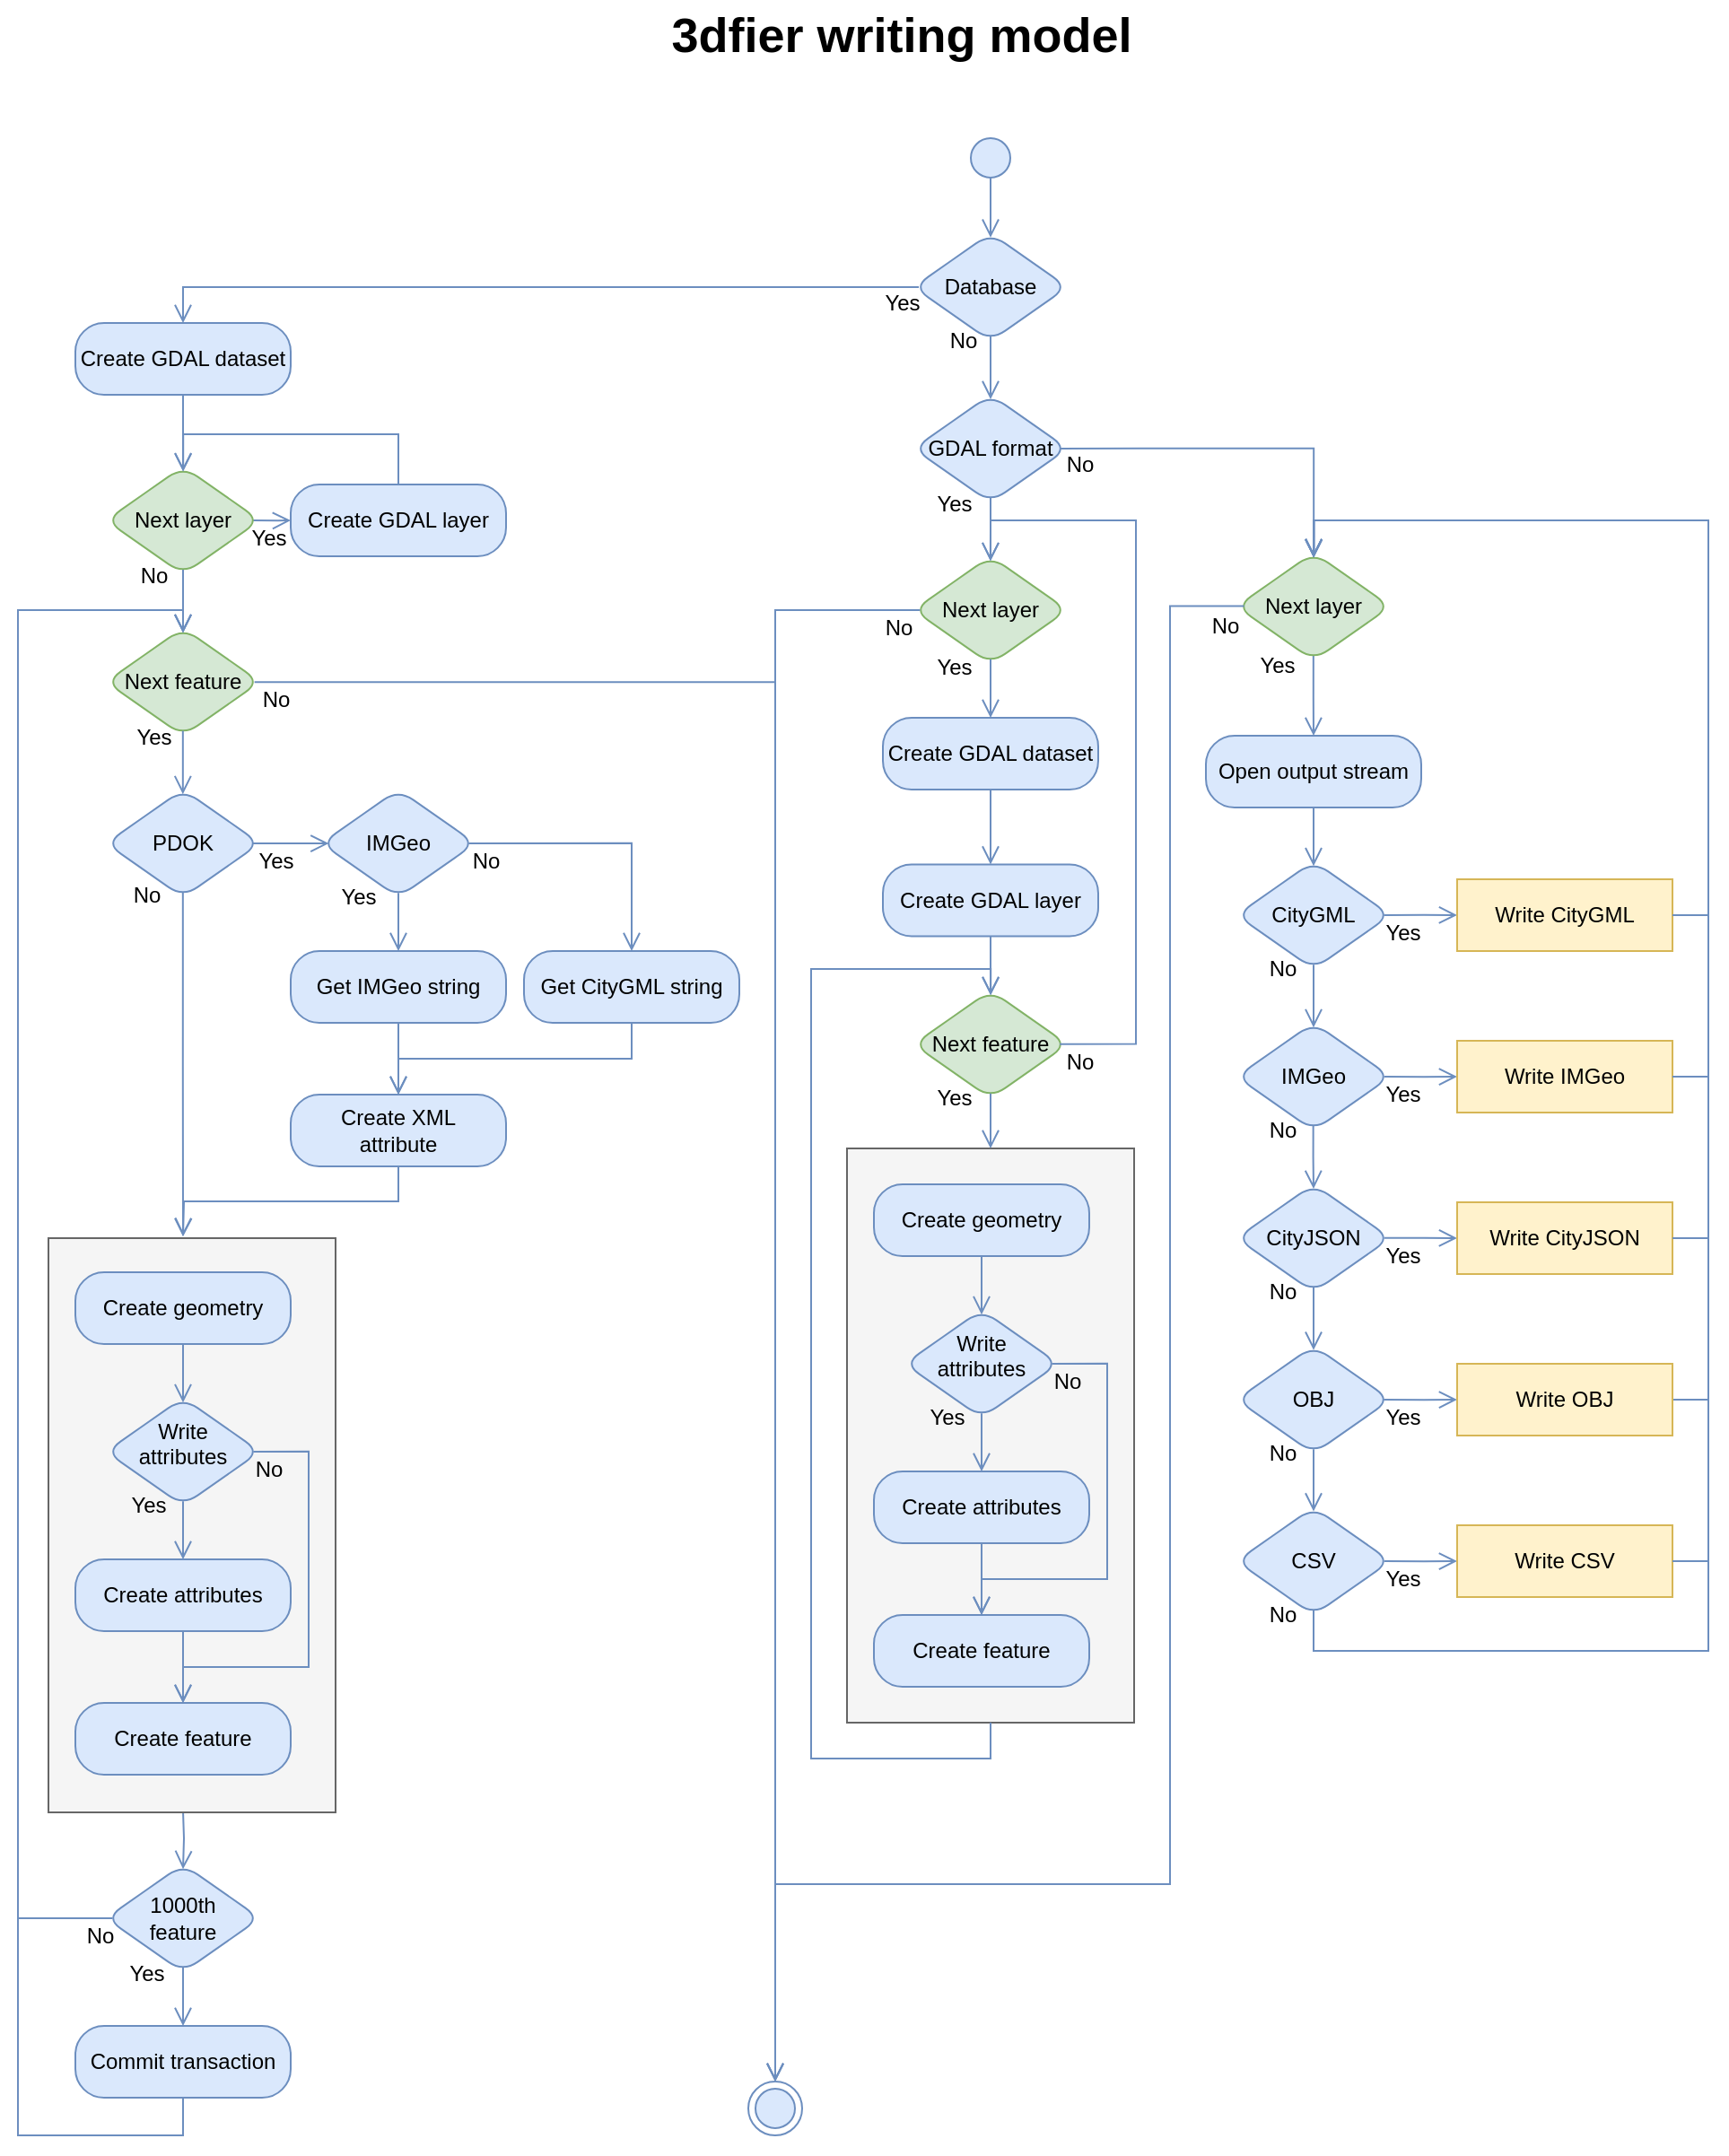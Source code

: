 <mxfile version="12.6.5" type="device"><diagram id="SlvEKLJ4SIaSyPUwSexk" name="Page-1"><mxGraphModel dx="1422" dy="822" grid="1" gridSize="10" guides="1" tooltips="1" connect="1" arrows="1" fold="1" page="1" pageScale="1" pageWidth="850" pageHeight="1100" math="0" shadow="0"><root><mxCell id="0"/><mxCell id="1" parent="0"/><mxCell id="UIED0F15YRQl4tBOvIVr-1" value="3dfier writing model" style="text;strokeColor=none;fillColor=none;html=1;fontSize=27;fontStyle=1;verticalAlign=middle;align=center;rounded=0;shadow=0;" parent="1" vertex="1"><mxGeometry x="350" width="319" height="40" as="geometry"/></mxCell><mxCell id="UIED0F15YRQl4tBOvIVr-2" value="" style="ellipse;html=1;shape=startState;fillColor=#dae8fc;strokeColor=#6c8ebf;shadow=0;" parent="1" vertex="1"><mxGeometry x="545" y="73" width="30" height="30" as="geometry"/></mxCell><mxCell id="UIED0F15YRQl4tBOvIVr-3" value="" style="edgeStyle=orthogonalEdgeStyle;html=1;verticalAlign=bottom;endArrow=open;endSize=8;strokeColor=#6c8ebf;fillColor=#dae8fc;shadow=0;exitX=0.5;exitY=0.875;exitDx=0;exitDy=0;rounded=0;exitPerimeter=0;entryX=0.5;entryY=0.04;entryDx=0;entryDy=0;entryPerimeter=0;" parent="1" source="UIED0F15YRQl4tBOvIVr-2" target="UIED0F15YRQl4tBOvIVr-17" edge="1"><mxGeometry relative="1" as="geometry"><mxPoint x="475" y="130" as="targetPoint"/><mxPoint x="560" y="127" as="sourcePoint"/></mxGeometry></mxCell><mxCell id="UIED0F15YRQl4tBOvIVr-4" value="Open output stream" style="rounded=1;whiteSpace=wrap;html=1;arcSize=40;fillColor=#dae8fc;strokeColor=#6c8ebf;shadow=0;" parent="1" vertex="1"><mxGeometry x="680" y="410" width="120" height="40" as="geometry"/></mxCell><mxCell id="UIED0F15YRQl4tBOvIVr-9" value="GDAL format" style="rhombus;whiteSpace=wrap;html=1;fillColor=#dae8fc;strokeColor=#6c8ebf;rounded=1;shadow=0;strokeWidth=1;perimeterSpacing=0;" parent="1" vertex="1"><mxGeometry x="517" y="220" width="86" height="60" as="geometry"/></mxCell><mxCell id="UIED0F15YRQl4tBOvIVr-10" value="No" style="text;html=1;strokeColor=none;fillColor=none;align=center;verticalAlign=middle;whiteSpace=wrap;rounded=0;" parent="1" vertex="1"><mxGeometry x="590.0" y="249.0" width="40" height="20" as="geometry"/></mxCell><mxCell id="UIED0F15YRQl4tBOvIVr-11" value="Yes" style="text;html=1;strokeColor=none;fillColor=none;align=center;verticalAlign=middle;whiteSpace=wrap;rounded=0;" parent="1" vertex="1"><mxGeometry x="520.0" y="271.0" width="40" height="20" as="geometry"/></mxCell><mxCell id="UIED0F15YRQl4tBOvIVr-12" value="" style="edgeStyle=orthogonalEdgeStyle;html=1;verticalAlign=bottom;endArrow=open;endSize=8;strokeColor=#6c8ebf;fillColor=#dae8fc;shadow=0;exitX=0.499;exitY=0.952;exitDx=0;exitDy=0;rounded=0;exitPerimeter=0;entryX=0.5;entryY=0;entryDx=0;entryDy=0;" parent="1" source="UIED0F15YRQl4tBOvIVr-22" target="UIED0F15YRQl4tBOvIVr-4" edge="1"><mxGeometry relative="1" as="geometry"><mxPoint x="740" y="300" as="targetPoint"/><mxPoint x="740.172" y="267.56" as="sourcePoint"/></mxGeometry></mxCell><mxCell id="UIED0F15YRQl4tBOvIVr-17" value="Database" style="rhombus;whiteSpace=wrap;html=1;fillColor=#dae8fc;strokeColor=#6c8ebf;rounded=1;shadow=0;strokeWidth=1;perimeterSpacing=0;" parent="1" vertex="1"><mxGeometry x="517" y="130" width="86" height="60" as="geometry"/></mxCell><mxCell id="UIED0F15YRQl4tBOvIVr-18" value="No" style="text;html=1;strokeColor=none;fillColor=none;align=center;verticalAlign=middle;whiteSpace=wrap;rounded=0;" parent="1" vertex="1"><mxGeometry x="525.05" y="180.0" width="40" height="20" as="geometry"/></mxCell><mxCell id="UIED0F15YRQl4tBOvIVr-19" value="Yes" style="text;html=1;strokeColor=none;fillColor=none;align=center;verticalAlign=middle;whiteSpace=wrap;rounded=0;" parent="1" vertex="1"><mxGeometry x="491.0" y="159.0" width="40" height="20" as="geometry"/></mxCell><mxCell id="UIED0F15YRQl4tBOvIVr-21" value="" style="edgeStyle=orthogonalEdgeStyle;html=1;verticalAlign=bottom;endArrow=open;endSize=8;strokeColor=#6c8ebf;fillColor=#dae8fc;shadow=0;entryX=0.5;entryY=0.042;entryDx=0;entryDy=0;exitX=0.5;exitY=0.954;exitDx=0;exitDy=0;rounded=0;entryPerimeter=0;exitPerimeter=0;" parent="1" source="UIED0F15YRQl4tBOvIVr-17" target="UIED0F15YRQl4tBOvIVr-9" edge="1"><mxGeometry relative="1" as="geometry"><mxPoint x="954.57" y="199.83" as="targetPoint"/><mxPoint x="915.002" y="199.83" as="sourcePoint"/><Array as="points"/></mxGeometry></mxCell><mxCell id="UIED0F15YRQl4tBOvIVr-22" value="Next layer" style="rhombus;whiteSpace=wrap;html=1;fillColor=#d5e8d4;strokeColor=#82b366;rounded=1;shadow=0;strokeWidth=1;perimeterSpacing=0;" parent="1" vertex="1"><mxGeometry x="697" y="308.0" width="86" height="60" as="geometry"/></mxCell><mxCell id="UIED0F15YRQl4tBOvIVr-23" value="No" style="text;html=1;strokeColor=none;fillColor=none;align=center;verticalAlign=middle;whiteSpace=wrap;rounded=0;" parent="1" vertex="1"><mxGeometry x="671.0" y="339.0" width="40" height="20" as="geometry"/></mxCell><mxCell id="UIED0F15YRQl4tBOvIVr-24" value="Yes" style="text;html=1;strokeColor=none;fillColor=none;align=center;verticalAlign=middle;whiteSpace=wrap;rounded=0;" parent="1" vertex="1"><mxGeometry x="700.0" y="361.0" width="40" height="20" as="geometry"/></mxCell><mxCell id="UIED0F15YRQl4tBOvIVr-25" value="" style="edgeStyle=orthogonalEdgeStyle;html=1;verticalAlign=bottom;endArrow=open;endSize=8;strokeColor=#6c8ebf;fillColor=#dae8fc;shadow=0;exitX=0.05;exitY=0.495;exitDx=0;exitDy=0;rounded=0;exitPerimeter=0;entryX=0.5;entryY=0;entryDx=0;entryDy=0;" parent="1" source="UIED0F15YRQl4tBOvIVr-22" target="IHtqSzfHKVpkXpdsXyN--73" edge="1"><mxGeometry relative="1" as="geometry"><mxPoint x="910" y="470" as="targetPoint"/><mxPoint x="876.172" y="445.05" as="sourcePoint"/><Array as="points"><mxPoint x="660" y="338"/><mxPoint x="660" y="1050"/><mxPoint x="440" y="1050"/></Array></mxGeometry></mxCell><mxCell id="UIED0F15YRQl4tBOvIVr-27" value="" style="edgeStyle=orthogonalEdgeStyle;html=1;verticalAlign=bottom;endArrow=open;endSize=8;strokeColor=#6c8ebf;fillColor=#dae8fc;shadow=0;rounded=0;exitX=0.035;exitY=0.5;exitDx=0;exitDy=0;exitPerimeter=0;entryX=0.5;entryY=0;entryDx=0;entryDy=0;" parent="1" source="UIED0F15YRQl4tBOvIVr-17" target="UIED0F15YRQl4tBOvIVr-33" edge="1"><mxGeometry relative="1" as="geometry"><mxPoint x="1230" y="188" as="targetPoint"/><mxPoint x="1102" y="200" as="sourcePoint"/><Array as="points"><mxPoint x="110" y="160"/></Array></mxGeometry></mxCell><mxCell id="UIED0F15YRQl4tBOvIVr-28" value="" style="edgeStyle=orthogonalEdgeStyle;html=1;verticalAlign=bottom;endArrow=open;endSize=8;strokeColor=#6c8ebf;fillColor=#dae8fc;shadow=0;rounded=0;entryX=0.499;entryY=0.043;entryDx=0;entryDy=0;entryPerimeter=0;exitX=0.5;exitY=0.955;exitDx=0;exitDy=0;exitPerimeter=0;" parent="1" source="UIED0F15YRQl4tBOvIVr-9" target="IHtqSzfHKVpkXpdsXyN--68" edge="1"><mxGeometry relative="1" as="geometry"><mxPoint x="740.914" y="310.4" as="targetPoint"/><mxPoint x="580" y="240" as="sourcePoint"/></mxGeometry></mxCell><mxCell id="UIED0F15YRQl4tBOvIVr-32" value="Create GDAL layer" style="rounded=1;whiteSpace=wrap;html=1;arcSize=40;fillColor=#dae8fc;strokeColor=#6c8ebf;shadow=0;" parent="1" vertex="1"><mxGeometry x="170" y="270" width="120" height="40" as="geometry"/></mxCell><mxCell id="UIED0F15YRQl4tBOvIVr-33" value="Create GDAL dataset" style="rounded=1;whiteSpace=wrap;html=1;arcSize=40;fillColor=#dae8fc;strokeColor=#6c8ebf;shadow=0;" parent="1" vertex="1"><mxGeometry x="50" y="180" width="120" height="40" as="geometry"/></mxCell><mxCell id="UIED0F15YRQl4tBOvIVr-35" value="" style="edgeStyle=orthogonalEdgeStyle;html=1;verticalAlign=bottom;endArrow=open;endSize=8;strokeColor=#6c8ebf;fillColor=#dae8fc;shadow=0;entryX=0;entryY=0.5;entryDx=0;entryDy=0;exitX=0.954;exitY=0.501;exitDx=0;exitDy=0;rounded=0;exitPerimeter=0;" parent="1" source="UIED0F15YRQl4tBOvIVr-38" target="UIED0F15YRQl4tBOvIVr-32" edge="1"><mxGeometry relative="1" as="geometry"><mxPoint x="-101.172" y="209.44" as="targetPoint"/><mxPoint x="174" y="294.55" as="sourcePoint"/></mxGeometry></mxCell><mxCell id="UIED0F15YRQl4tBOvIVr-38" value="Next layer" style="rhombus;whiteSpace=wrap;html=1;fillColor=#d5e8d4;strokeColor=#82b366;rounded=1;shadow=0;strokeWidth=1;perimeterSpacing=0;" parent="1" vertex="1"><mxGeometry x="67" y="260" width="86" height="60" as="geometry"/></mxCell><mxCell id="UIED0F15YRQl4tBOvIVr-39" value="No" style="text;html=1;strokeColor=none;fillColor=none;align=center;verticalAlign=middle;whiteSpace=wrap;rounded=0;" parent="1" vertex="1"><mxGeometry x="74.0" y="311.0" width="40" height="20" as="geometry"/></mxCell><mxCell id="UIED0F15YRQl4tBOvIVr-40" value="Yes" style="text;html=1;strokeColor=none;fillColor=none;align=center;verticalAlign=middle;whiteSpace=wrap;rounded=0;" parent="1" vertex="1"><mxGeometry x="138.0" y="290.0" width="40" height="20" as="geometry"/></mxCell><mxCell id="UIED0F15YRQl4tBOvIVr-42" value="" style="edgeStyle=orthogonalEdgeStyle;html=1;verticalAlign=bottom;endArrow=open;endSize=8;strokeColor=#6c8ebf;fillColor=#dae8fc;shadow=0;exitX=0.5;exitY=1;exitDx=0;exitDy=0;rounded=0;entryX=0.5;entryY=0.044;entryDx=0;entryDy=0;entryPerimeter=0;" parent="1" source="UIED0F15YRQl4tBOvIVr-33" target="UIED0F15YRQl4tBOvIVr-38" edge="1"><mxGeometry relative="1" as="geometry"><mxPoint x="130" y="252" as="targetPoint"/><mxPoint x="120.656" y="326.21" as="sourcePoint"/></mxGeometry></mxCell><mxCell id="UIED0F15YRQl4tBOvIVr-43" value="" style="edgeStyle=orthogonalEdgeStyle;html=1;verticalAlign=bottom;endArrow=open;endSize=8;strokeColor=#6c8ebf;fillColor=#dae8fc;shadow=0;entryX=0.501;entryY=0.046;entryDx=0;entryDy=0;exitX=0.5;exitY=0;exitDx=0;exitDy=0;rounded=0;entryPerimeter=0;" parent="1" source="UIED0F15YRQl4tBOvIVr-32" target="UIED0F15YRQl4tBOvIVr-38" edge="1"><mxGeometry relative="1" as="geometry"><mxPoint x="120" y="357.75" as="targetPoint"/><mxPoint x="119.656" y="326.46" as="sourcePoint"/><Array as="points"><mxPoint x="230" y="242"/><mxPoint x="110" y="242"/></Array></mxGeometry></mxCell><mxCell id="UIED0F15YRQl4tBOvIVr-44" value="" style="edgeStyle=orthogonalEdgeStyle;html=1;verticalAlign=bottom;endArrow=open;endSize=8;strokeColor=#6c8ebf;fillColor=#dae8fc;shadow=0;exitX=0.5;exitY=0.958;exitDx=0;exitDy=0;rounded=0;exitPerimeter=0;entryX=0.5;entryY=0.044;entryDx=0;entryDy=0;entryPerimeter=0;" parent="1" source="UIED0F15YRQl4tBOvIVr-38" target="UIED0F15YRQl4tBOvIVr-45" edge="1"><mxGeometry relative="1" as="geometry"><mxPoint x="118" y="430" as="targetPoint"/><mxPoint x="33" y="359.667" as="sourcePoint"/></mxGeometry></mxCell><mxCell id="UIED0F15YRQl4tBOvIVr-45" value="Next feature" style="rhombus;whiteSpace=wrap;html=1;fillColor=#d5e8d4;strokeColor=#82b366;rounded=1;shadow=0;strokeWidth=1;perimeterSpacing=0;" parent="1" vertex="1"><mxGeometry x="67" y="350" width="86" height="60" as="geometry"/></mxCell><mxCell id="UIED0F15YRQl4tBOvIVr-46" value="No" style="text;html=1;strokeColor=none;fillColor=none;align=center;verticalAlign=middle;whiteSpace=wrap;rounded=0;" parent="1" vertex="1"><mxGeometry x="142" y="380" width="40" height="20" as="geometry"/></mxCell><mxCell id="UIED0F15YRQl4tBOvIVr-47" value="Yes" style="text;html=1;strokeColor=none;fillColor=none;align=center;verticalAlign=middle;whiteSpace=wrap;rounded=0;" parent="1" vertex="1"><mxGeometry x="74" y="401" width="40" height="20" as="geometry"/></mxCell><mxCell id="UIED0F15YRQl4tBOvIVr-48" value="" style="edgeStyle=orthogonalEdgeStyle;html=1;verticalAlign=bottom;endArrow=open;endSize=8;strokeColor=#6c8ebf;fillColor=#dae8fc;shadow=0;exitX=0.499;exitY=0.955;exitDx=0;exitDy=0;rounded=0;exitPerimeter=0;entryX=0.499;entryY=0.043;entryDx=0;entryDy=0;entryPerimeter=0;" parent="1" source="UIED0F15YRQl4tBOvIVr-45" target="IHtqSzfHKVpkXpdsXyN--44" edge="1"><mxGeometry relative="1" as="geometry"><mxPoint x="110" y="445" as="targetPoint"/><mxPoint x="113.996" y="409" as="sourcePoint"/><Array as="points"/></mxGeometry></mxCell><mxCell id="UIED0F15YRQl4tBOvIVr-49" value="" style="edgeStyle=orthogonalEdgeStyle;html=1;verticalAlign=bottom;endArrow=open;endSize=8;strokeColor=#6c8ebf;fillColor=#dae8fc;shadow=0;rounded=0;entryX=0.5;entryY=0.044;entryDx=0;entryDy=0;entryPerimeter=0;exitX=0.5;exitY=1;exitDx=0;exitDy=0;" parent="1" source="IHtqSzfHKVpkXpdsXyN--41" target="UIED0F15YRQl4tBOvIVr-45" edge="1"><mxGeometry relative="1" as="geometry"><mxPoint x="74.333" y="349" as="targetPoint"/><mxPoint x="82" y="1239" as="sourcePoint"/><Array as="points"><mxPoint x="110" y="1190"/><mxPoint x="18" y="1190"/><mxPoint x="18" y="340"/><mxPoint x="110" y="340"/></Array></mxGeometry></mxCell><mxCell id="IHtqSzfHKVpkXpdsXyN--1" value="" style="edgeStyle=orthogonalEdgeStyle;html=1;verticalAlign=bottom;endArrow=open;endSize=8;strokeColor=#6c8ebf;fillColor=#dae8fc;shadow=0;exitX=0.963;exitY=0.502;exitDx=0;exitDy=0;rounded=0;exitPerimeter=0;entryX=0.5;entryY=0;entryDx=0;entryDy=0;" parent="1" source="UIED0F15YRQl4tBOvIVr-45" target="IHtqSzfHKVpkXpdsXyN--73" edge="1"><mxGeometry relative="1" as="geometry"><mxPoint x="300" y="350" as="targetPoint"/><mxPoint x="102" y="452" as="sourcePoint"/><Array as="points"><mxPoint x="440" y="380"/></Array></mxGeometry></mxCell><mxCell id="IHtqSzfHKVpkXpdsXyN--2" value="IMGeo" style="rhombus;whiteSpace=wrap;html=1;fillColor=#dae8fc;strokeColor=#6c8ebf;rounded=1;shadow=0;strokeWidth=1;perimeterSpacing=0;" parent="1" vertex="1"><mxGeometry x="187" y="440" width="86" height="60" as="geometry"/></mxCell><mxCell id="IHtqSzfHKVpkXpdsXyN--3" value="No" style="text;html=1;strokeColor=none;fillColor=none;align=center;verticalAlign=middle;whiteSpace=wrap;rounded=0;" parent="1" vertex="1"><mxGeometry x="259" y="470.0" width="40" height="20" as="geometry"/></mxCell><mxCell id="IHtqSzfHKVpkXpdsXyN--4" value="Yes" style="text;html=1;strokeColor=none;fillColor=none;align=center;verticalAlign=middle;whiteSpace=wrap;rounded=0;" parent="1" vertex="1"><mxGeometry x="188.0" y="490.0" width="40" height="20" as="geometry"/></mxCell><mxCell id="IHtqSzfHKVpkXpdsXyN--5" value="" style="edgeStyle=orthogonalEdgeStyle;html=1;verticalAlign=bottom;endArrow=open;endSize=8;strokeColor=#6c8ebf;fillColor=#dae8fc;shadow=0;exitX=0.5;exitY=0.96;exitDx=0;exitDy=0;rounded=0;exitPerimeter=0;entryX=0.5;entryY=0;entryDx=0;entryDy=0;" parent="1" source="IHtqSzfHKVpkXpdsXyN--2" target="IHtqSzfHKVpkXpdsXyN--12" edge="1"><mxGeometry relative="1" as="geometry"><mxPoint x="228.207" y="531.491" as="targetPoint"/><mxPoint x="228.172" y="498.81" as="sourcePoint"/></mxGeometry></mxCell><mxCell id="IHtqSzfHKVpkXpdsXyN--6" value="" style="edgeStyle=orthogonalEdgeStyle;html=1;verticalAlign=bottom;endArrow=open;endSize=8;strokeColor=#6c8ebf;fillColor=#dae8fc;shadow=0;rounded=0;entryX=0.5;entryY=0;entryDx=0;entryDy=0;exitX=0.956;exitY=0.499;exitDx=0;exitDy=0;exitPerimeter=0;" parent="1" source="IHtqSzfHKVpkXpdsXyN--2" target="IHtqSzfHKVpkXpdsXyN--14" edge="1"><mxGeometry relative="1" as="geometry"><mxPoint x="53" y="481" as="targetPoint"/><mxPoint x="268" y="469" as="sourcePoint"/></mxGeometry></mxCell><mxCell id="IHtqSzfHKVpkXpdsXyN--12" value="Get IMGeo string" style="rounded=1;whiteSpace=wrap;html=1;arcSize=40;fillColor=#dae8fc;strokeColor=#6c8ebf;shadow=0;" parent="1" vertex="1"><mxGeometry x="170" y="530" width="120" height="40" as="geometry"/></mxCell><mxCell id="IHtqSzfHKVpkXpdsXyN--13" value="" style="edgeStyle=orthogonalEdgeStyle;html=1;verticalAlign=bottom;endArrow=open;endSize=8;strokeColor=#6c8ebf;fillColor=#dae8fc;shadow=0;entryX=0.5;entryY=0;entryDx=0;entryDy=0;exitX=0.5;exitY=1;exitDx=0;exitDy=0;rounded=0;" parent="1" source="IHtqSzfHKVpkXpdsXyN--12" target="IHtqSzfHKVpkXpdsXyN--16" edge="1"><mxGeometry relative="1" as="geometry"><mxPoint x="227.8" y="606" as="targetPoint"/><mxPoint x="227.8" y="569" as="sourcePoint"/></mxGeometry></mxCell><mxCell id="IHtqSzfHKVpkXpdsXyN--14" value="Get CityGML string" style="rounded=1;whiteSpace=wrap;html=1;arcSize=40;fillColor=#dae8fc;strokeColor=#6c8ebf;shadow=0;" parent="1" vertex="1"><mxGeometry x="300" y="530" width="120" height="40" as="geometry"/></mxCell><mxCell id="IHtqSzfHKVpkXpdsXyN--15" value="" style="edgeStyle=orthogonalEdgeStyle;html=1;verticalAlign=bottom;endArrow=open;endSize=8;strokeColor=#6c8ebf;fillColor=#dae8fc;shadow=0;exitX=0.5;exitY=1;exitDx=0;exitDy=0;rounded=0;entryX=0.5;entryY=0;entryDx=0;entryDy=0;" parent="1" source="IHtqSzfHKVpkXpdsXyN--14" target="IHtqSzfHKVpkXpdsXyN--16" edge="1"><mxGeometry relative="1" as="geometry"><mxPoint x="268" y="609" as="targetPoint"/><mxPoint x="355.8" y="560.43" as="sourcePoint"/></mxGeometry></mxCell><mxCell id="IHtqSzfHKVpkXpdsXyN--16" value="Create XML&lt;br&gt;attribute" style="rounded=1;whiteSpace=wrap;html=1;arcSize=40;fillColor=#dae8fc;strokeColor=#6c8ebf;shadow=0;" parent="1" vertex="1"><mxGeometry x="170" y="610" width="120" height="40" as="geometry"/></mxCell><mxCell id="IHtqSzfHKVpkXpdsXyN--17" value="" style="edgeStyle=orthogonalEdgeStyle;html=1;verticalAlign=bottom;endArrow=open;endSize=8;strokeColor=#6c8ebf;fillColor=#dae8fc;shadow=0;entryX=0.5;entryY=0;entryDx=0;entryDy=0;exitX=0.5;exitY=1;exitDx=0;exitDy=0;rounded=0;" parent="1" source="IHtqSzfHKVpkXpdsXyN--16" edge="1"><mxGeometry relative="1" as="geometry"><mxPoint x="110" y="689" as="targetPoint"/><mxPoint x="109.8" y="649" as="sourcePoint"/></mxGeometry></mxCell><mxCell id="IHtqSzfHKVpkXpdsXyN--22" value="" style="edgeStyle=orthogonalEdgeStyle;html=1;verticalAlign=bottom;endArrow=open;endSize=8;strokeColor=#6c8ebf;fillColor=#dae8fc;shadow=0;exitX=0.5;exitY=1;exitDx=0;exitDy=0;rounded=0;entryX=0.5;entryY=0.043;entryDx=0;entryDy=0;entryPerimeter=0;" parent="1" target="IHtqSzfHKVpkXpdsXyN--38" edge="1"><mxGeometry relative="1" as="geometry"><mxPoint x="110" y="1041.22" as="targetPoint"/><mxPoint x="110" y="1009" as="sourcePoint"/></mxGeometry></mxCell><mxCell id="IHtqSzfHKVpkXpdsXyN--38" value="1000th &lt;br&gt;feature" style="rhombus;whiteSpace=wrap;html=1;fillColor=#dae8fc;strokeColor=#6c8ebf;rounded=1;shadow=0;strokeWidth=1;perimeterSpacing=0;" parent="1" vertex="1"><mxGeometry x="67" y="1039" width="86" height="60" as="geometry"/></mxCell><mxCell id="IHtqSzfHKVpkXpdsXyN--39" value="No" style="text;html=1;strokeColor=none;fillColor=none;align=center;verticalAlign=middle;whiteSpace=wrap;rounded=0;" parent="1" vertex="1"><mxGeometry x="44" y="1069" width="40" height="20" as="geometry"/></mxCell><mxCell id="IHtqSzfHKVpkXpdsXyN--40" value="Yes" style="text;html=1;strokeColor=none;fillColor=none;align=center;verticalAlign=middle;whiteSpace=wrap;rounded=0;" parent="1" vertex="1"><mxGeometry x="70" y="1090" width="40" height="20" as="geometry"/></mxCell><mxCell id="IHtqSzfHKVpkXpdsXyN--41" value="Commit transaction" style="rounded=1;whiteSpace=wrap;html=1;arcSize=40;fillColor=#dae8fc;strokeColor=#6c8ebf;shadow=0;" parent="1" vertex="1"><mxGeometry x="50" y="1129" width="120" height="40" as="geometry"/></mxCell><mxCell id="IHtqSzfHKVpkXpdsXyN--42" value="" style="edgeStyle=orthogonalEdgeStyle;html=1;verticalAlign=bottom;endArrow=open;endSize=8;strokeColor=#6c8ebf;fillColor=#dae8fc;shadow=0;exitX=0.043;exitY=0.5;exitDx=0;exitDy=0;rounded=0;exitPerimeter=0;entryX=0.5;entryY=0.043;entryDx=0;entryDy=0;entryPerimeter=0;" parent="1" source="IHtqSzfHKVpkXpdsXyN--38" target="UIED0F15YRQl4tBOvIVr-45" edge="1"><mxGeometry relative="1" as="geometry"><mxPoint x="128" y="348" as="targetPoint"/><mxPoint x="187.13" y="1065" as="sourcePoint"/><Array as="points"><mxPoint x="18" y="1069"/><mxPoint x="18" y="340"/><mxPoint x="110" y="340"/></Array></mxGeometry></mxCell><mxCell id="IHtqSzfHKVpkXpdsXyN--43" value="" style="edgeStyle=orthogonalEdgeStyle;html=1;verticalAlign=bottom;endArrow=open;endSize=8;strokeColor=#6c8ebf;fillColor=#dae8fc;shadow=0;exitX=0.5;exitY=0.955;exitDx=0;exitDy=0;rounded=0;exitPerimeter=0;entryX=0.5;entryY=0;entryDx=0;entryDy=0;" parent="1" source="IHtqSzfHKVpkXpdsXyN--38" target="IHtqSzfHKVpkXpdsXyN--41" edge="1"><mxGeometry relative="1" as="geometry"><mxPoint x="110" y="1129" as="targetPoint"/><mxPoint x="122" y="1179" as="sourcePoint"/></mxGeometry></mxCell><mxCell id="IHtqSzfHKVpkXpdsXyN--44" value="PDOK" style="rhombus;whiteSpace=wrap;html=1;fillColor=#dae8fc;strokeColor=#6c8ebf;rounded=1;shadow=0;strokeWidth=1;perimeterSpacing=0;" parent="1" vertex="1"><mxGeometry x="67" y="440" width="86" height="60" as="geometry"/></mxCell><mxCell id="IHtqSzfHKVpkXpdsXyN--45" value="No" style="text;html=1;strokeColor=none;fillColor=none;align=center;verticalAlign=middle;whiteSpace=wrap;rounded=0;rotation=0;" parent="1" vertex="1"><mxGeometry x="70" y="489" width="40" height="20" as="geometry"/></mxCell><mxCell id="IHtqSzfHKVpkXpdsXyN--46" value="Yes" style="text;html=1;strokeColor=none;fillColor=none;align=center;verticalAlign=middle;whiteSpace=wrap;rounded=0;" parent="1" vertex="1"><mxGeometry x="142" y="470.0" width="40" height="20" as="geometry"/></mxCell><mxCell id="IHtqSzfHKVpkXpdsXyN--47" value="" style="edgeStyle=orthogonalEdgeStyle;html=1;verticalAlign=bottom;endArrow=open;endSize=8;strokeColor=#6c8ebf;fillColor=#dae8fc;shadow=0;rounded=0;entryX=0.049;entryY=0.501;entryDx=0;entryDy=0;entryPerimeter=0;exitX=0.952;exitY=0.501;exitDx=0;exitDy=0;exitPerimeter=0;" parent="1" source="IHtqSzfHKVpkXpdsXyN--44" target="IHtqSzfHKVpkXpdsXyN--2" edge="1"><mxGeometry relative="1" as="geometry"><mxPoint x="175" y="450" as="targetPoint"/><mxPoint x="155" y="460" as="sourcePoint"/></mxGeometry></mxCell><mxCell id="IHtqSzfHKVpkXpdsXyN--48" value="" style="edgeStyle=orthogonalEdgeStyle;html=1;verticalAlign=bottom;endArrow=open;endSize=8;strokeColor=#6c8ebf;fillColor=#dae8fc;shadow=0;rounded=0;exitX=0.499;exitY=0.957;exitDx=0;exitDy=0;exitPerimeter=0;entryX=0.5;entryY=0;entryDx=0;entryDy=0;" parent="1" source="IHtqSzfHKVpkXpdsXyN--44" edge="1"><mxGeometry relative="1" as="geometry"><mxPoint x="110" y="689" as="targetPoint"/><mxPoint x="74.0" y="569.01" as="sourcePoint"/></mxGeometry></mxCell><mxCell id="IHtqSzfHKVpkXpdsXyN--68" value="Next layer" style="rhombus;whiteSpace=wrap;html=1;fillColor=#d5e8d4;strokeColor=#82b366;rounded=1;shadow=0;strokeWidth=1;perimeterSpacing=0;" parent="1" vertex="1"><mxGeometry x="517" y="310" width="86" height="60" as="geometry"/></mxCell><mxCell id="IHtqSzfHKVpkXpdsXyN--69" value="No" style="text;html=1;strokeColor=none;fillColor=none;align=center;verticalAlign=middle;whiteSpace=wrap;rounded=0;" parent="1" vertex="1"><mxGeometry x="489" y="340.0" width="40" height="20" as="geometry"/></mxCell><mxCell id="IHtqSzfHKVpkXpdsXyN--70" value="Yes" style="text;html=1;strokeColor=none;fillColor=none;align=center;verticalAlign=middle;whiteSpace=wrap;rounded=0;" parent="1" vertex="1"><mxGeometry x="520" y="362" width="40" height="20" as="geometry"/></mxCell><mxCell id="IHtqSzfHKVpkXpdsXyN--72" value="" style="edgeStyle=orthogonalEdgeStyle;html=1;verticalAlign=bottom;endArrow=open;endSize=8;strokeColor=#6c8ebf;fillColor=#dae8fc;shadow=0;rounded=0;exitX=0.043;exitY=0.5;exitDx=0;exitDy=0;exitPerimeter=0;entryX=0.5;entryY=0;entryDx=0;entryDy=0;" parent="1" source="IHtqSzfHKVpkXpdsXyN--68" target="IHtqSzfHKVpkXpdsXyN--73" edge="1"><mxGeometry relative="1" as="geometry"><mxPoint x="481" y="990" as="targetPoint"/><mxPoint x="572" y="199" as="sourcePoint"/><Array as="points"><mxPoint x="440" y="340"/><mxPoint x="440" y="1032"/></Array></mxGeometry></mxCell><mxCell id="IHtqSzfHKVpkXpdsXyN--73" value="" style="ellipse;html=1;shape=endState;fillColor=#dae8fc;strokeColor=#6c8ebf;rounded=1;shadow=0;" parent="1" vertex="1"><mxGeometry x="425" y="1160" width="30" height="30" as="geometry"/></mxCell><mxCell id="IHtqSzfHKVpkXpdsXyN--74" value="Create GDAL layer" style="rounded=1;whiteSpace=wrap;html=1;arcSize=40;fillColor=#dae8fc;strokeColor=#6c8ebf;shadow=0;" parent="1" vertex="1"><mxGeometry x="500" y="481.75" width="120" height="40" as="geometry"/></mxCell><mxCell id="IHtqSzfHKVpkXpdsXyN--75" value="Create GDAL dataset" style="rounded=1;whiteSpace=wrap;html=1;arcSize=40;fillColor=#dae8fc;strokeColor=#6c8ebf;shadow=0;" parent="1" vertex="1"><mxGeometry x="500" y="400" width="120" height="40" as="geometry"/></mxCell><mxCell id="IHtqSzfHKVpkXpdsXyN--80" value="" style="edgeStyle=orthogonalEdgeStyle;html=1;verticalAlign=bottom;endArrow=open;endSize=8;strokeColor=#6c8ebf;fillColor=#dae8fc;shadow=0;exitX=0.5;exitY=1;exitDx=0;exitDy=0;rounded=0;entryX=0.5;entryY=0;entryDx=0;entryDy=0;" parent="1" source="IHtqSzfHKVpkXpdsXyN--75" target="IHtqSzfHKVpkXpdsXyN--74" edge="1"><mxGeometry relative="1" as="geometry"><mxPoint x="564.454" y="482.34" as="targetPoint"/><mxPoint x="575.816" y="546.21" as="sourcePoint"/></mxGeometry></mxCell><mxCell id="IHtqSzfHKVpkXpdsXyN--81" value="" style="edgeStyle=orthogonalEdgeStyle;html=1;verticalAlign=bottom;endArrow=open;endSize=8;strokeColor=#6c8ebf;fillColor=#dae8fc;shadow=0;exitX=0.5;exitY=1;exitDx=0;exitDy=0;rounded=0;entryX=0.5;entryY=0.042;entryDx=0;entryDy=0;entryPerimeter=0;" parent="1" source="IHtqSzfHKVpkXpdsXyN--74" target="IHtqSzfHKVpkXpdsXyN--82" edge="1"><mxGeometry relative="1" as="geometry"><mxPoint x="571" y="590" as="targetPoint"/><mxPoint x="574.816" y="546.46" as="sourcePoint"/></mxGeometry></mxCell><mxCell id="IHtqSzfHKVpkXpdsXyN--82" value="Next feature" style="rhombus;whiteSpace=wrap;html=1;fillColor=#d5e8d4;strokeColor=#82b366;rounded=1;shadow=0;strokeWidth=1;perimeterSpacing=0;" parent="1" vertex="1"><mxGeometry x="517" y="552" width="86" height="60" as="geometry"/></mxCell><mxCell id="IHtqSzfHKVpkXpdsXyN--83" value="No" style="text;html=1;strokeColor=none;fillColor=none;align=center;verticalAlign=middle;whiteSpace=wrap;rounded=0;" parent="1" vertex="1"><mxGeometry x="590.0" y="582.0" width="40" height="20" as="geometry"/></mxCell><mxCell id="IHtqSzfHKVpkXpdsXyN--84" value="" style="edgeStyle=orthogonalEdgeStyle;html=1;verticalAlign=bottom;endArrow=open;endSize=8;strokeColor=#6c8ebf;fillColor=#dae8fc;shadow=0;entryX=0.5;entryY=0.043;entryDx=0;entryDy=0;exitX=0.949;exitY=0.497;exitDx=0;exitDy=0;rounded=0;exitPerimeter=0;entryPerimeter=0;" parent="1" source="IHtqSzfHKVpkXpdsXyN--82" target="IHtqSzfHKVpkXpdsXyN--68" edge="1"><mxGeometry relative="1" as="geometry"><mxPoint x="564.333" y="482.5" as="targetPoint"/><mxPoint x="575.16" y="622" as="sourcePoint"/><Array as="points"><mxPoint x="641" y="582"/><mxPoint x="641" y="290"/><mxPoint x="560" y="290"/></Array></mxGeometry></mxCell><mxCell id="IHtqSzfHKVpkXpdsXyN--87" value="" style="edgeStyle=orthogonalEdgeStyle;html=1;verticalAlign=bottom;endArrow=open;endSize=8;strokeColor=#6c8ebf;fillColor=#dae8fc;shadow=0;exitX=0.5;exitY=0.957;exitDx=0;exitDy=0;rounded=0;entryX=0.5;entryY=0;entryDx=0;entryDy=0;exitPerimeter=0;" parent="1" source="IHtqSzfHKVpkXpdsXyN--68" target="IHtqSzfHKVpkXpdsXyN--75" edge="1"><mxGeometry relative="1" as="geometry"><mxPoint x="571" y="491.75" as="targetPoint"/><mxPoint x="571" y="450" as="sourcePoint"/></mxGeometry></mxCell><mxCell id="IHtqSzfHKVpkXpdsXyN--146" value="" style="group;fillColor=#f5f5f5;strokeColor=#666666;fontColor=#333333;" parent="1" vertex="1" connectable="0"><mxGeometry x="480" y="640" width="160" height="320" as="geometry"/></mxCell><mxCell id="IHtqSzfHKVpkXpdsXyN--158" value="" style="edgeStyle=orthogonalEdgeStyle;html=1;verticalAlign=bottom;endArrow=open;endSize=8;strokeColor=#6c8ebf;fillColor=#dae8fc;shadow=0;exitX=0.5;exitY=0.956;exitDx=0;exitDy=0;rounded=0;exitPerimeter=0;" parent="1" source="IHtqSzfHKVpkXpdsXyN--82" edge="1"><mxGeometry relative="1" as="geometry"><mxPoint x="560" y="640" as="targetPoint"/><mxPoint x="560.83" y="609.75" as="sourcePoint"/></mxGeometry></mxCell><mxCell id="IHtqSzfHKVpkXpdsXyN--148" value="Create geometry" style="rounded=1;whiteSpace=wrap;html=1;arcSize=40;fillColor=#dae8fc;strokeColor=#6c8ebf;shadow=0;" parent="1" vertex="1"><mxGeometry x="495" y="660" width="120" height="40" as="geometry"/></mxCell><mxCell id="IHtqSzfHKVpkXpdsXyN--149" value="" style="edgeStyle=orthogonalEdgeStyle;html=1;verticalAlign=bottom;endArrow=open;endSize=8;strokeColor=#6c8ebf;fillColor=#dae8fc;shadow=0;exitX=0.5;exitY=1;exitDx=0;exitDy=0;rounded=0;entryX=0.5;entryY=0.043;entryDx=0;entryDy=0;entryPerimeter=0;" parent="1" source="IHtqSzfHKVpkXpdsXyN--148" target="IHtqSzfHKVpkXpdsXyN--151" edge="1"><mxGeometry relative="1" as="geometry"><mxPoint x="585" y="800" as="targetPoint"/><mxPoint x="554.8" y="700" as="sourcePoint"/></mxGeometry></mxCell><mxCell id="IHtqSzfHKVpkXpdsXyN--150" value="Create feature" style="rounded=1;whiteSpace=wrap;html=1;arcSize=40;fillColor=#dae8fc;strokeColor=#6c8ebf;shadow=0;" parent="1" vertex="1"><mxGeometry x="495" y="900" width="120" height="40" as="geometry"/></mxCell><mxCell id="IHtqSzfHKVpkXpdsXyN--151" value="Write&lt;br&gt;attributes&lt;br&gt;&amp;nbsp;" style="rhombus;whiteSpace=wrap;html=1;fillColor=#dae8fc;strokeColor=#6c8ebf;rounded=1;shadow=0;strokeWidth=1;perimeterSpacing=0;spacingTop=6;" parent="1" vertex="1"><mxGeometry x="512" y="730" width="86" height="60" as="geometry"/></mxCell><mxCell id="IHtqSzfHKVpkXpdsXyN--152" value="No" style="text;html=1;strokeColor=none;fillColor=none;align=center;verticalAlign=middle;whiteSpace=wrap;rounded=0;" parent="1" vertex="1"><mxGeometry x="583.0" y="760" width="40" height="20" as="geometry"/></mxCell><mxCell id="IHtqSzfHKVpkXpdsXyN--153" value="Yes" style="text;html=1;strokeColor=none;fillColor=none;align=center;verticalAlign=middle;whiteSpace=wrap;rounded=0;" parent="1" vertex="1"><mxGeometry x="516.0" y="780" width="40" height="20" as="geometry"/></mxCell><mxCell id="IHtqSzfHKVpkXpdsXyN--154" value="" style="edgeStyle=orthogonalEdgeStyle;html=1;verticalAlign=bottom;endArrow=open;endSize=8;strokeColor=#6c8ebf;fillColor=#dae8fc;shadow=0;exitX=0.5;exitY=0.96;exitDx=0;exitDy=0;rounded=0;exitPerimeter=0;entryX=0.5;entryY=0;entryDx=0;entryDy=0;" parent="1" source="IHtqSzfHKVpkXpdsXyN--151" target="IHtqSzfHKVpkXpdsXyN--156" edge="1"><mxGeometry relative="1" as="geometry"><mxPoint x="555" y="820" as="targetPoint"/><mxPoint x="555.172" y="789.81" as="sourcePoint"/></mxGeometry></mxCell><mxCell id="IHtqSzfHKVpkXpdsXyN--155" value="" style="edgeStyle=orthogonalEdgeStyle;html=1;verticalAlign=bottom;endArrow=open;endSize=8;strokeColor=#6c8ebf;fillColor=#dae8fc;shadow=0;rounded=0;exitX=0.956;exitY=0.499;exitDx=0;exitDy=0;exitPerimeter=0;entryX=0.5;entryY=0;entryDx=0;entryDy=0;" parent="1" source="IHtqSzfHKVpkXpdsXyN--151" target="IHtqSzfHKVpkXpdsXyN--150" edge="1"><mxGeometry relative="1" as="geometry"><mxPoint x="555" y="910" as="targetPoint"/><mxPoint x="595" y="760" as="sourcePoint"/><Array as="points"><mxPoint x="625" y="760"/><mxPoint x="625" y="880"/><mxPoint x="555" y="880"/></Array></mxGeometry></mxCell><mxCell id="IHtqSzfHKVpkXpdsXyN--156" value="Create attributes" style="rounded=1;whiteSpace=wrap;html=1;arcSize=40;fillColor=#dae8fc;strokeColor=#6c8ebf;shadow=0;" parent="1" vertex="1"><mxGeometry x="495" y="820" width="120" height="40" as="geometry"/></mxCell><mxCell id="IHtqSzfHKVpkXpdsXyN--157" value="" style="edgeStyle=orthogonalEdgeStyle;html=1;verticalAlign=bottom;endArrow=open;endSize=8;strokeColor=#6c8ebf;fillColor=#dae8fc;shadow=0;exitX=0.5;exitY=1;exitDx=0;exitDy=0;rounded=0;entryX=0.5;entryY=0;entryDx=0;entryDy=0;" parent="1" source="IHtqSzfHKVpkXpdsXyN--156" target="IHtqSzfHKVpkXpdsXyN--150" edge="1"><mxGeometry relative="1" as="geometry"><mxPoint x="555" y="820" as="targetPoint"/><mxPoint x="685" y="810" as="sourcePoint"/></mxGeometry></mxCell><mxCell id="IHtqSzfHKVpkXpdsXyN--160" value="" style="group;fillColor=#f5f5f5;strokeColor=#666666;fontColor=#333333;" parent="1" vertex="1" connectable="0"><mxGeometry x="35" y="690" width="160" height="320" as="geometry"/></mxCell><mxCell id="IHtqSzfHKVpkXpdsXyN--88" value="Create geometry" style="rounded=1;whiteSpace=wrap;html=1;arcSize=40;fillColor=#dae8fc;strokeColor=#6c8ebf;shadow=0;" parent="1" vertex="1"><mxGeometry x="50" y="709" width="120" height="40" as="geometry"/></mxCell><mxCell id="IHtqSzfHKVpkXpdsXyN--89" value="" style="edgeStyle=orthogonalEdgeStyle;html=1;verticalAlign=bottom;endArrow=open;endSize=8;strokeColor=#6c8ebf;fillColor=#dae8fc;shadow=0;exitX=0.5;exitY=1;exitDx=0;exitDy=0;rounded=0;entryX=0.5;entryY=0.043;entryDx=0;entryDy=0;entryPerimeter=0;" parent="1" source="IHtqSzfHKVpkXpdsXyN--88" target="IHtqSzfHKVpkXpdsXyN--92" edge="1"><mxGeometry relative="1" as="geometry"><mxPoint x="140" y="849" as="targetPoint"/><mxPoint x="109.8" y="749" as="sourcePoint"/></mxGeometry></mxCell><mxCell id="IHtqSzfHKVpkXpdsXyN--90" value="Create feature" style="rounded=1;whiteSpace=wrap;html=1;arcSize=40;fillColor=#dae8fc;strokeColor=#6c8ebf;shadow=0;" parent="1" vertex="1"><mxGeometry x="50" y="949" width="120" height="40" as="geometry"/></mxCell><mxCell id="IHtqSzfHKVpkXpdsXyN--92" value="Write&lt;br&gt;attributes&lt;br&gt;&amp;nbsp;" style="rhombus;whiteSpace=wrap;html=1;fillColor=#dae8fc;strokeColor=#6c8ebf;rounded=1;shadow=0;strokeWidth=1;perimeterSpacing=0;spacing=2;spacingTop=6;" parent="1" vertex="1"><mxGeometry x="67" y="779" width="86" height="60" as="geometry"/></mxCell><mxCell id="IHtqSzfHKVpkXpdsXyN--93" value="No" style="text;html=1;strokeColor=none;fillColor=none;align=center;verticalAlign=middle;whiteSpace=wrap;rounded=0;" parent="1" vertex="1"><mxGeometry x="138.0" y="809" width="40" height="20" as="geometry"/></mxCell><mxCell id="IHtqSzfHKVpkXpdsXyN--94" value="Yes" style="text;html=1;strokeColor=none;fillColor=none;align=center;verticalAlign=middle;whiteSpace=wrap;rounded=0;" parent="1" vertex="1"><mxGeometry x="71.0" y="829" width="40" height="20" as="geometry"/></mxCell><mxCell id="IHtqSzfHKVpkXpdsXyN--95" value="" style="edgeStyle=orthogonalEdgeStyle;html=1;verticalAlign=bottom;endArrow=open;endSize=8;strokeColor=#6c8ebf;fillColor=#dae8fc;shadow=0;exitX=0.5;exitY=0.96;exitDx=0;exitDy=0;rounded=0;exitPerimeter=0;entryX=0.5;entryY=0;entryDx=0;entryDy=0;" parent="1" source="IHtqSzfHKVpkXpdsXyN--92" target="IHtqSzfHKVpkXpdsXyN--97" edge="1"><mxGeometry relative="1" as="geometry"><mxPoint x="110" y="869" as="targetPoint"/><mxPoint x="110.172" y="838.81" as="sourcePoint"/></mxGeometry></mxCell><mxCell id="IHtqSzfHKVpkXpdsXyN--96" value="" style="edgeStyle=orthogonalEdgeStyle;html=1;verticalAlign=bottom;endArrow=open;endSize=8;strokeColor=#6c8ebf;fillColor=#dae8fc;shadow=0;rounded=0;exitX=0.956;exitY=0.499;exitDx=0;exitDy=0;exitPerimeter=0;entryX=0.5;entryY=0;entryDx=0;entryDy=0;" parent="1" source="IHtqSzfHKVpkXpdsXyN--92" target="IHtqSzfHKVpkXpdsXyN--90" edge="1"><mxGeometry relative="1" as="geometry"><mxPoint x="110" y="959" as="targetPoint"/><mxPoint x="150" y="809" as="sourcePoint"/><Array as="points"><mxPoint x="180" y="809"/><mxPoint x="180" y="929"/><mxPoint x="110" y="929"/></Array></mxGeometry></mxCell><mxCell id="IHtqSzfHKVpkXpdsXyN--97" value="Create attributes" style="rounded=1;whiteSpace=wrap;html=1;arcSize=40;fillColor=#dae8fc;strokeColor=#6c8ebf;shadow=0;" parent="1" vertex="1"><mxGeometry x="50" y="869" width="120" height="40" as="geometry"/></mxCell><mxCell id="IHtqSzfHKVpkXpdsXyN--98" value="" style="edgeStyle=orthogonalEdgeStyle;html=1;verticalAlign=bottom;endArrow=open;endSize=8;strokeColor=#6c8ebf;fillColor=#dae8fc;shadow=0;exitX=0.5;exitY=1;exitDx=0;exitDy=0;rounded=0;entryX=0.5;entryY=0;entryDx=0;entryDy=0;" parent="1" source="IHtqSzfHKVpkXpdsXyN--97" target="IHtqSzfHKVpkXpdsXyN--90" edge="1"><mxGeometry relative="1" as="geometry"><mxPoint x="110" y="869" as="targetPoint"/><mxPoint x="240" y="859" as="sourcePoint"/></mxGeometry></mxCell><mxCell id="N66CAd-XzE_prSykYZJb-6" value="Yes" style="text;html=1;strokeColor=none;fillColor=none;align=center;verticalAlign=middle;whiteSpace=wrap;rounded=0;" parent="1" vertex="1"><mxGeometry x="520" y="602.0" width="40" height="20" as="geometry"/></mxCell><mxCell id="N66CAd-XzE_prSykYZJb-9" value="" style="edgeStyle=orthogonalEdgeStyle;html=1;verticalAlign=bottom;endArrow=open;endSize=8;strokeColor=#6c8ebf;fillColor=#dae8fc;shadow=0;rounded=0;entryX=0.501;entryY=0.044;entryDx=0;entryDy=0;entryPerimeter=0;" parent="1" target="IHtqSzfHKVpkXpdsXyN--82" edge="1"><mxGeometry relative="1" as="geometry"><mxPoint x="530" y="540" as="targetPoint"/><mxPoint x="560" y="960" as="sourcePoint"/><Array as="points"><mxPoint x="560" y="980"/><mxPoint x="460" y="980"/><mxPoint x="460" y="540"/><mxPoint x="560" y="540"/></Array></mxGeometry></mxCell><mxCell id="N66CAd-XzE_prSykYZJb-10" value="CityGML" style="rhombus;whiteSpace=wrap;html=1;fillColor=#dae8fc;strokeColor=#6c8ebf;rounded=1;shadow=0;strokeWidth=1;perimeterSpacing=0;" parent="1" vertex="1"><mxGeometry x="697" y="480" width="86" height="60" as="geometry"/></mxCell><mxCell id="N66CAd-XzE_prSykYZJb-11" value="No" style="text;html=1;strokeColor=none;fillColor=none;align=center;verticalAlign=middle;whiteSpace=wrap;rounded=0;" parent="1" vertex="1"><mxGeometry x="703.0" y="530.0" width="40" height="20" as="geometry"/></mxCell><mxCell id="N66CAd-XzE_prSykYZJb-12" value="Yes" style="text;html=1;strokeColor=none;fillColor=none;align=center;verticalAlign=middle;whiteSpace=wrap;rounded=0;" parent="1" vertex="1"><mxGeometry x="770.0" y="510.0" width="40" height="20" as="geometry"/></mxCell><mxCell id="N66CAd-XzE_prSykYZJb-13" value="" style="edgeStyle=orthogonalEdgeStyle;html=1;verticalAlign=bottom;endArrow=open;endSize=8;strokeColor=#6c8ebf;fillColor=#dae8fc;shadow=0;exitX=0.5;exitY=0.96;exitDx=0;exitDy=0;rounded=0;exitPerimeter=0;entryX=0.5;entryY=0.043;entryDx=0;entryDy=0;entryPerimeter=0;" parent="1" source="N66CAd-XzE_prSykYZJb-10" target="N66CAd-XzE_prSykYZJb-24" edge="1"><mxGeometry relative="1" as="geometry"><mxPoint x="740.207" y="572.991" as="targetPoint"/><mxPoint x="740.172" y="540.31" as="sourcePoint"/></mxGeometry></mxCell><mxCell id="N66CAd-XzE_prSykYZJb-14" value="" style="edgeStyle=orthogonalEdgeStyle;html=1;verticalAlign=bottom;endArrow=open;endSize=8;strokeColor=#6c8ebf;fillColor=#dae8fc;shadow=0;rounded=0;exitX=0.956;exitY=0.499;exitDx=0;exitDy=0;exitPerimeter=0;entryX=0;entryY=0.5;entryDx=0;entryDy=0;" parent="1" source="N66CAd-XzE_prSykYZJb-10" target="N66CAd-XzE_prSykYZJb-15" edge="1"><mxGeometry relative="1" as="geometry"><mxPoint x="870" y="453.5" as="targetPoint"/><mxPoint x="778" y="510.5" as="sourcePoint"/></mxGeometry></mxCell><mxCell id="N66CAd-XzE_prSykYZJb-15" value="Write CityGML" style="rounded=0;whiteSpace=wrap;html=1;arcSize=40;fillColor=#fff2cc;strokeColor=#d6b656;shadow=0;" parent="1" vertex="1"><mxGeometry x="820" y="490" width="120" height="40" as="geometry"/></mxCell><mxCell id="N66CAd-XzE_prSykYZJb-24" value="IMGeo" style="rhombus;whiteSpace=wrap;html=1;fillColor=#dae8fc;strokeColor=#6c8ebf;rounded=1;shadow=0;strokeWidth=1;perimeterSpacing=0;" parent="1" vertex="1"><mxGeometry x="697" y="570" width="86" height="60" as="geometry"/></mxCell><mxCell id="N66CAd-XzE_prSykYZJb-27" value="" style="edgeStyle=orthogonalEdgeStyle;html=1;verticalAlign=bottom;endArrow=open;endSize=8;strokeColor=#6c8ebf;fillColor=#dae8fc;shadow=0;exitX=0.958;exitY=0.501;exitDx=0;exitDy=0;rounded=0;exitPerimeter=0;entryX=0;entryY=0.5;entryDx=0;entryDy=0;" parent="1" source="N66CAd-XzE_prSykYZJb-24" target="N66CAd-XzE_prSykYZJb-29" edge="1"><mxGeometry relative="1" as="geometry"><mxPoint x="880.147" y="767.491" as="targetPoint"/><mxPoint x="880.112" y="734.81" as="sourcePoint"/></mxGeometry></mxCell><mxCell id="N66CAd-XzE_prSykYZJb-29" value="Write IMGeo" style="rounded=0;whiteSpace=wrap;html=1;arcSize=40;fillColor=#fff2cc;strokeColor=#d6b656;shadow=0;" parent="1" vertex="1"><mxGeometry x="820" y="580" width="120" height="40" as="geometry"/></mxCell><mxCell id="N66CAd-XzE_prSykYZJb-31" value="CityJSON" style="rhombus;whiteSpace=wrap;html=1;fillColor=#dae8fc;strokeColor=#6c8ebf;rounded=1;shadow=0;strokeWidth=1;perimeterSpacing=0;" parent="1" vertex="1"><mxGeometry x="697" y="660" width="86" height="60" as="geometry"/></mxCell><mxCell id="N66CAd-XzE_prSykYZJb-32" value="No" style="text;html=1;strokeColor=none;fillColor=none;align=center;verticalAlign=middle;whiteSpace=wrap;rounded=0;" parent="1" vertex="1"><mxGeometry x="703.0" y="620.0" width="40" height="20" as="geometry"/></mxCell><mxCell id="N66CAd-XzE_prSykYZJb-33" value="Yes" style="text;html=1;strokeColor=none;fillColor=none;align=center;verticalAlign=middle;whiteSpace=wrap;rounded=0;" parent="1" vertex="1"><mxGeometry x="770.0" y="600.0" width="40" height="20" as="geometry"/></mxCell><mxCell id="N66CAd-XzE_prSykYZJb-34" value="" style="edgeStyle=orthogonalEdgeStyle;html=1;verticalAlign=bottom;endArrow=open;endSize=8;strokeColor=#6c8ebf;fillColor=#dae8fc;shadow=0;exitX=0.958;exitY=0.498;exitDx=0;exitDy=0;rounded=0;exitPerimeter=0;entryX=0;entryY=0.5;entryDx=0;entryDy=0;" parent="1" source="N66CAd-XzE_prSykYZJb-31" target="N66CAd-XzE_prSykYZJb-35" edge="1"><mxGeometry relative="1" as="geometry"><mxPoint x="1020.207" y="767.491" as="targetPoint"/><mxPoint x="1020.172" y="734.81" as="sourcePoint"/></mxGeometry></mxCell><mxCell id="N66CAd-XzE_prSykYZJb-35" value="Write CityJSON" style="rounded=0;whiteSpace=wrap;html=1;arcSize=40;fillColor=#fff2cc;strokeColor=#d6b656;shadow=0;" parent="1" vertex="1"><mxGeometry x="820" y="670" width="120" height="40" as="geometry"/></mxCell><mxCell id="N66CAd-XzE_prSykYZJb-36" value="OBJ" style="rhombus;whiteSpace=wrap;html=1;fillColor=#dae8fc;strokeColor=#6c8ebf;rounded=1;shadow=0;strokeWidth=1;perimeterSpacing=0;" parent="1" vertex="1"><mxGeometry x="697" y="750" width="86" height="60" as="geometry"/></mxCell><mxCell id="N66CAd-XzE_prSykYZJb-37" value="No" style="text;html=1;strokeColor=none;fillColor=none;align=center;verticalAlign=middle;whiteSpace=wrap;rounded=0;" parent="1" vertex="1"><mxGeometry x="703" y="710.0" width="40" height="20" as="geometry"/></mxCell><mxCell id="N66CAd-XzE_prSykYZJb-38" value="Yes" style="text;html=1;strokeColor=none;fillColor=none;align=center;verticalAlign=middle;whiteSpace=wrap;rounded=0;" parent="1" vertex="1"><mxGeometry x="770" y="690.0" width="40" height="20" as="geometry"/></mxCell><mxCell id="N66CAd-XzE_prSykYZJb-39" value="" style="edgeStyle=orthogonalEdgeStyle;html=1;verticalAlign=bottom;endArrow=open;endSize=8;strokeColor=#6c8ebf;fillColor=#dae8fc;shadow=0;exitX=0.955;exitY=0.501;exitDx=0;exitDy=0;rounded=0;exitPerimeter=0;entryX=0;entryY=0.5;entryDx=0;entryDy=0;" parent="1" source="N66CAd-XzE_prSykYZJb-36" target="QONojnkUmt4PlDx9BI2C-1" edge="1"><mxGeometry relative="1" as="geometry"><mxPoint x="1160.98" y="757.76" as="targetPoint"/><mxPoint x="1161.172" y="734.56" as="sourcePoint"/></mxGeometry></mxCell><mxCell id="N66CAd-XzE_prSykYZJb-41" value="CSV" style="rhombus;whiteSpace=wrap;html=1;fillColor=#dae8fc;strokeColor=#6c8ebf;rounded=1;shadow=0;strokeWidth=1;perimeterSpacing=0;" parent="1" vertex="1"><mxGeometry x="697" y="840" width="86" height="60" as="geometry"/></mxCell><mxCell id="N66CAd-XzE_prSykYZJb-43" value="Yes" style="text;html=1;strokeColor=none;fillColor=none;align=center;verticalAlign=middle;whiteSpace=wrap;rounded=0;" parent="1" vertex="1"><mxGeometry x="770" y="780.0" width="40" height="20" as="geometry"/></mxCell><mxCell id="N66CAd-XzE_prSykYZJb-44" value="" style="edgeStyle=orthogonalEdgeStyle;html=1;verticalAlign=bottom;endArrow=open;endSize=8;strokeColor=#6c8ebf;fillColor=#dae8fc;shadow=0;exitX=0.958;exitY=0.501;exitDx=0;exitDy=0;rounded=0;exitPerimeter=0;entryX=0;entryY=0.5;entryDx=0;entryDy=0;" parent="1" source="N66CAd-XzE_prSykYZJb-41" target="N66CAd-XzE_prSykYZJb-45" edge="1"><mxGeometry relative="1" as="geometry"><mxPoint x="1300.207" y="767.241" as="targetPoint"/><mxPoint x="1300.172" y="734.56" as="sourcePoint"/></mxGeometry></mxCell><mxCell id="N66CAd-XzE_prSykYZJb-45" value="Write CSV" style="rounded=0;whiteSpace=wrap;html=1;arcSize=40;fillColor=#fff2cc;strokeColor=#d6b656;shadow=0;" parent="1" vertex="1"><mxGeometry x="820" y="850" width="120" height="40" as="geometry"/></mxCell><mxCell id="N66CAd-XzE_prSykYZJb-47" value="" style="edgeStyle=orthogonalEdgeStyle;html=1;verticalAlign=bottom;endArrow=open;endSize=8;strokeColor=#6c8ebf;fillColor=#dae8fc;shadow=0;rounded=0;entryX=0.5;entryY=0.041;entryDx=0;entryDy=0;exitX=0.498;exitY=0.953;exitDx=0;exitDy=0;exitPerimeter=0;entryPerimeter=0;" parent="1" source="N66CAd-XzE_prSykYZJb-24" target="N66CAd-XzE_prSykYZJb-31" edge="1"><mxGeometry relative="1" as="geometry"><mxPoint x="951.128" y="714.57" as="targetPoint"/><mxPoint x="1022" y="704.75" as="sourcePoint"/></mxGeometry></mxCell><mxCell id="N66CAd-XzE_prSykYZJb-48" value="" style="edgeStyle=orthogonalEdgeStyle;html=1;verticalAlign=bottom;endArrow=open;endSize=8;strokeColor=#6c8ebf;fillColor=#dae8fc;shadow=0;rounded=0;entryX=0.5;entryY=0.039;entryDx=0;entryDy=0;exitX=0.5;exitY=0.955;exitDx=0;exitDy=0;exitPerimeter=0;entryPerimeter=0;" parent="1" source="N66CAd-XzE_prSykYZJb-31" target="N66CAd-XzE_prSykYZJb-36" edge="1"><mxGeometry relative="1" as="geometry"><mxPoint x="1369.998" y="687.62" as="targetPoint"/><mxPoint x="1318.602" y="687.62" as="sourcePoint"/></mxGeometry></mxCell><mxCell id="N66CAd-XzE_prSykYZJb-49" value="" style="edgeStyle=orthogonalEdgeStyle;html=1;verticalAlign=bottom;endArrow=open;endSize=8;strokeColor=#6c8ebf;fillColor=#dae8fc;shadow=0;rounded=0;entryX=0.5;entryY=0.038;entryDx=0;entryDy=0;exitX=0.5;exitY=0.961;exitDx=0;exitDy=0;exitPerimeter=0;entryPerimeter=0;" parent="1" source="N66CAd-XzE_prSykYZJb-36" target="N66CAd-XzE_prSykYZJb-41" edge="1"><mxGeometry relative="1" as="geometry"><mxPoint x="1214.566" y="687.62" as="targetPoint"/><mxPoint x="1162.998" y="687.62" as="sourcePoint"/></mxGeometry></mxCell><mxCell id="N66CAd-XzE_prSykYZJb-52" value="" style="edgeStyle=orthogonalEdgeStyle;html=1;verticalAlign=bottom;endArrow=open;endSize=8;strokeColor=#6c8ebf;fillColor=#dae8fc;shadow=0;exitX=0.5;exitY=1;exitDx=0;exitDy=0;rounded=0;entryX=0.5;entryY=0.044;entryDx=0;entryDy=0;entryPerimeter=0;" parent="1" source="UIED0F15YRQl4tBOvIVr-4" target="N66CAd-XzE_prSykYZJb-10" edge="1"><mxGeometry relative="1" as="geometry"><mxPoint x="739.83" y="480.25" as="targetPoint"/><mxPoint x="739.83" y="450" as="sourcePoint"/></mxGeometry></mxCell><mxCell id="N66CAd-XzE_prSykYZJb-55" value="" style="edgeStyle=orthogonalEdgeStyle;html=1;verticalAlign=bottom;endArrow=open;endSize=8;strokeColor=#6c8ebf;fillColor=#dae8fc;shadow=0;exitX=0.948;exitY=0.499;exitDx=0;exitDy=0;rounded=0;exitPerimeter=0;entryX=0.501;entryY=0.045;entryDx=0;entryDy=0;entryPerimeter=0;" parent="1" source="UIED0F15YRQl4tBOvIVr-9" target="UIED0F15YRQl4tBOvIVr-22" edge="1"><mxGeometry relative="1" as="geometry"><mxPoint x="780" y="340" as="targetPoint"/><mxPoint x="767.914" y="435.12" as="sourcePoint"/></mxGeometry></mxCell><mxCell id="N66CAd-XzE_prSykYZJb-57" value="" style="edgeStyle=orthogonalEdgeStyle;html=1;verticalAlign=bottom;endArrow=open;endSize=8;strokeColor=#6c8ebf;fillColor=#dae8fc;shadow=0;rounded=0;exitX=1;exitY=0.5;exitDx=0;exitDy=0;entryX=0.501;entryY=0.044;entryDx=0;entryDy=0;entryPerimeter=0;" parent="1" source="N66CAd-XzE_prSykYZJb-35" target="UIED0F15YRQl4tBOvIVr-22" edge="1"><mxGeometry relative="1" as="geometry"><mxPoint x="790" y="310" as="targetPoint"/><mxPoint x="980" y="800" as="sourcePoint"/><Array as="points"><mxPoint x="960" y="690"/><mxPoint x="960" y="290"/><mxPoint x="740" y="290"/></Array></mxGeometry></mxCell><mxCell id="N66CAd-XzE_prSykYZJb-62" value="" style="edgeStyle=orthogonalEdgeStyle;html=1;verticalAlign=bottom;endArrow=open;endSize=8;strokeColor=#6c8ebf;fillColor=#dae8fc;shadow=0;rounded=0;exitX=1;exitY=0.5;exitDx=0;exitDy=0;entryX=0.501;entryY=0.043;entryDx=0;entryDy=0;entryPerimeter=0;" parent="1" source="N66CAd-XzE_prSykYZJb-29" target="UIED0F15YRQl4tBOvIVr-22" edge="1"><mxGeometry relative="1" as="geometry"><mxPoint x="820" y="320" as="targetPoint"/><mxPoint x="878.94" y="804" as="sourcePoint"/><Array as="points"><mxPoint x="960" y="600"/><mxPoint x="960" y="290"/><mxPoint x="740" y="290"/></Array></mxGeometry></mxCell><mxCell id="QONojnkUmt4PlDx9BI2C-2" value="" style="edgeStyle=orthogonalEdgeStyle;html=1;verticalAlign=bottom;endArrow=open;endSize=8;strokeColor=#6c8ebf;fillColor=#dae8fc;shadow=0;rounded=0;exitX=1;exitY=0.5;exitDx=0;exitDy=0;entryX=0.501;entryY=0.044;entryDx=0;entryDy=0;entryPerimeter=0;" parent="1" source="QONojnkUmt4PlDx9BI2C-1" target="UIED0F15YRQl4tBOvIVr-22" edge="1"><mxGeometry relative="1" as="geometry"><mxPoint x="800" y="320" as="targetPoint"/><mxPoint x="1161" y="776.25" as="sourcePoint"/><Array as="points"><mxPoint x="960" y="780"/><mxPoint x="960" y="290"/><mxPoint x="740" y="290"/></Array></mxGeometry></mxCell><mxCell id="QONojnkUmt4PlDx9BI2C-3" value="" style="edgeStyle=orthogonalEdgeStyle;html=1;verticalAlign=bottom;endArrow=open;endSize=8;strokeColor=#6c8ebf;fillColor=#dae8fc;shadow=0;rounded=0;exitX=1;exitY=0.5;exitDx=0;exitDy=0;entryX=0.501;entryY=0.043;entryDx=0;entryDy=0;entryPerimeter=0;" parent="1" source="N66CAd-XzE_prSykYZJb-15" target="UIED0F15YRQl4tBOvIVr-22" edge="1"><mxGeometry relative="1" as="geometry"><mxPoint x="1060" y="350" as="targetPoint"/><mxPoint x="890" y="620.25" as="sourcePoint"/><Array as="points"><mxPoint x="960" y="510"/><mxPoint x="960" y="290"/><mxPoint x="740" y="290"/></Array></mxGeometry></mxCell><mxCell id="QONojnkUmt4PlDx9BI2C-4" value="" style="edgeStyle=orthogonalEdgeStyle;html=1;verticalAlign=bottom;endArrow=open;endSize=8;strokeColor=#6c8ebf;fillColor=#dae8fc;shadow=0;rounded=0;exitX=1;exitY=0.5;exitDx=0;exitDy=0;entryX=0.501;entryY=0.044;entryDx=0;entryDy=0;entryPerimeter=0;" parent="1" source="N66CAd-XzE_prSykYZJb-45" target="UIED0F15YRQl4tBOvIVr-22" edge="1"><mxGeometry relative="1" as="geometry"><mxPoint x="740" y="310" as="targetPoint"/><mxPoint x="1171" y="815" as="sourcePoint"/><Array as="points"><mxPoint x="960" y="870"/><mxPoint x="960" y="290"/><mxPoint x="740" y="290"/></Array></mxGeometry></mxCell><mxCell id="QONojnkUmt4PlDx9BI2C-1" value="Write OBJ" style="rounded=0;whiteSpace=wrap;html=1;arcSize=40;fillColor=#fff2cc;strokeColor=#d6b656;shadow=0;" parent="1" vertex="1"><mxGeometry x="820" y="760" width="120" height="40" as="geometry"/></mxCell><mxCell id="FV0h5DeLc3a7P0BNp0Qq-2" value="No" style="text;html=1;strokeColor=none;fillColor=none;align=center;verticalAlign=middle;whiteSpace=wrap;rounded=0;" parent="1" vertex="1"><mxGeometry x="703" y="800.0" width="40" height="20" as="geometry"/></mxCell><mxCell id="FV0h5DeLc3a7P0BNp0Qq-3" value="No" style="text;html=1;strokeColor=none;fillColor=none;align=center;verticalAlign=middle;whiteSpace=wrap;rounded=0;" parent="1" vertex="1"><mxGeometry x="703" y="890.0" width="40" height="20" as="geometry"/></mxCell><mxCell id="FV0h5DeLc3a7P0BNp0Qq-4" value="Yes" style="text;html=1;strokeColor=none;fillColor=none;align=center;verticalAlign=middle;whiteSpace=wrap;rounded=0;" parent="1" vertex="1"><mxGeometry x="770" y="870.0" width="40" height="20" as="geometry"/></mxCell><mxCell id="FV0h5DeLc3a7P0BNp0Qq-6" value="" style="edgeStyle=orthogonalEdgeStyle;html=1;verticalAlign=bottom;endArrow=open;endSize=8;strokeColor=#6c8ebf;fillColor=#dae8fc;shadow=0;rounded=0;exitX=0.5;exitY=0.958;exitDx=0;exitDy=0;exitPerimeter=0;entryX=0.5;entryY=0.043;entryDx=0;entryDy=0;entryPerimeter=0;" parent="1" source="N66CAd-XzE_prSykYZJb-41" target="UIED0F15YRQl4tBOvIVr-22" edge="1"><mxGeometry relative="1" as="geometry"><mxPoint x="750" y="300" as="targetPoint"/><mxPoint x="750" y="920" as="sourcePoint"/><Array as="points"><mxPoint x="740" y="920"/><mxPoint x="960" y="920"/><mxPoint x="960" y="290"/><mxPoint x="740" y="290"/></Array></mxGeometry></mxCell></root></mxGraphModel></diagram></mxfile>